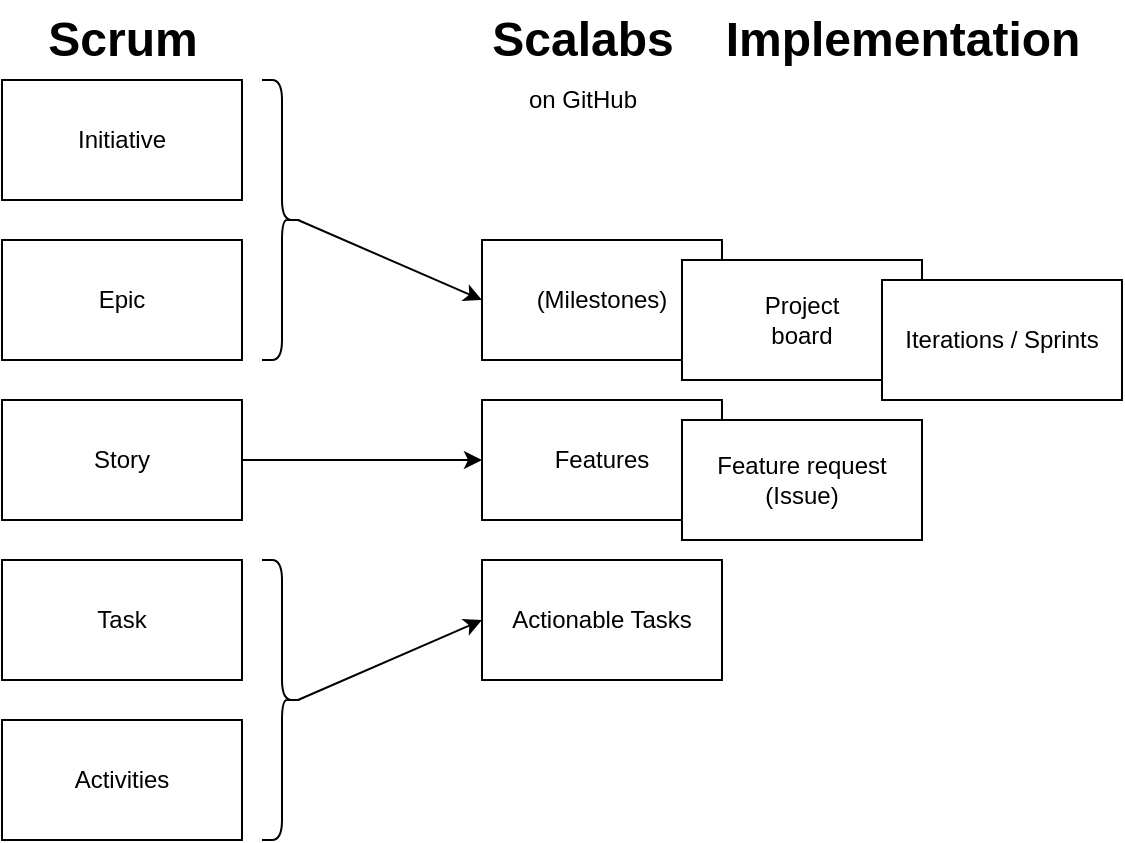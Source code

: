 <mxfile version="20.5.3" type="github">
  <diagram id="Ebuyc3x64oHdGSCdhyJx" name="Page-1">
    <mxGraphModel dx="851" dy="545" grid="1" gridSize="10" guides="1" tooltips="1" connect="1" arrows="1" fold="1" page="1" pageScale="1" pageWidth="827" pageHeight="1169" math="0" shadow="0">
      <root>
        <mxCell id="0" />
        <mxCell id="1" parent="0" />
        <mxCell id="yGy2kFKaapS8bqqDqIdr-1" value="Initiative" style="rounded=0;whiteSpace=wrap;html=1;" vertex="1" parent="1">
          <mxGeometry x="80" y="40" width="120" height="60" as="geometry" />
        </mxCell>
        <mxCell id="yGy2kFKaapS8bqqDqIdr-2" value="Epic" style="rounded=0;whiteSpace=wrap;html=1;" vertex="1" parent="1">
          <mxGeometry x="80" y="120" width="120" height="60" as="geometry" />
        </mxCell>
        <mxCell id="yGy2kFKaapS8bqqDqIdr-17" style="edgeStyle=orthogonalEdgeStyle;rounded=0;orthogonalLoop=1;jettySize=auto;html=1;entryX=0;entryY=0.5;entryDx=0;entryDy=0;" edge="1" parent="1" source="yGy2kFKaapS8bqqDqIdr-4" target="yGy2kFKaapS8bqqDqIdr-7">
          <mxGeometry relative="1" as="geometry" />
        </mxCell>
        <mxCell id="yGy2kFKaapS8bqqDqIdr-4" value="Story" style="rounded=0;whiteSpace=wrap;html=1;" vertex="1" parent="1">
          <mxGeometry x="80" y="200" width="120" height="60" as="geometry" />
        </mxCell>
        <mxCell id="yGy2kFKaapS8bqqDqIdr-5" value="Task" style="rounded=0;whiteSpace=wrap;html=1;" vertex="1" parent="1">
          <mxGeometry x="80" y="280" width="120" height="60" as="geometry" />
        </mxCell>
        <mxCell id="yGy2kFKaapS8bqqDqIdr-6" value="Activities" style="rounded=0;whiteSpace=wrap;html=1;" vertex="1" parent="1">
          <mxGeometry x="80" y="360" width="120" height="60" as="geometry" />
        </mxCell>
        <mxCell id="yGy2kFKaapS8bqqDqIdr-7" value="Features" style="rounded=0;whiteSpace=wrap;html=1;" vertex="1" parent="1">
          <mxGeometry x="320" y="200" width="120" height="60" as="geometry" />
        </mxCell>
        <mxCell id="yGy2kFKaapS8bqqDqIdr-8" value="Actionable Tasks" style="rounded=0;whiteSpace=wrap;html=1;" vertex="1" parent="1">
          <mxGeometry x="320" y="280" width="120" height="60" as="geometry" />
        </mxCell>
        <mxCell id="yGy2kFKaapS8bqqDqIdr-9" value="(Milestones)" style="rounded=0;whiteSpace=wrap;html=1;" vertex="1" parent="1">
          <mxGeometry x="320" y="120" width="120" height="60" as="geometry" />
        </mxCell>
        <mxCell id="yGy2kFKaapS8bqqDqIdr-12" value="Project&lt;br&gt;board" style="rounded=0;whiteSpace=wrap;html=1;" vertex="1" parent="1">
          <mxGeometry x="420" y="130" width="120" height="60" as="geometry" />
        </mxCell>
        <mxCell id="yGy2kFKaapS8bqqDqIdr-10" value="Iterations / Sprints" style="rounded=0;whiteSpace=wrap;html=1;" vertex="1" parent="1">
          <mxGeometry x="520" y="140" width="120" height="60" as="geometry" />
        </mxCell>
        <mxCell id="yGy2kFKaapS8bqqDqIdr-13" value="Feature request (Issue)" style="rounded=0;whiteSpace=wrap;html=1;" vertex="1" parent="1">
          <mxGeometry x="420" y="210" width="120" height="60" as="geometry" />
        </mxCell>
        <mxCell id="yGy2kFKaapS8bqqDqIdr-15" value="" style="shape=curlyBracket;whiteSpace=wrap;html=1;rounded=1;flipH=1;labelPosition=right;verticalLabelPosition=middle;align=left;verticalAlign=middle;size=0.5;" vertex="1" parent="1">
          <mxGeometry x="210" y="280" width="20" height="140" as="geometry" />
        </mxCell>
        <mxCell id="yGy2kFKaapS8bqqDqIdr-16" value="" style="endArrow=classic;html=1;rounded=0;entryX=0;entryY=0.5;entryDx=0;entryDy=0;exitX=0.1;exitY=0.5;exitDx=0;exitDy=0;exitPerimeter=0;" edge="1" parent="1" source="yGy2kFKaapS8bqqDqIdr-15" target="yGy2kFKaapS8bqqDqIdr-8">
          <mxGeometry width="50" height="50" relative="1" as="geometry">
            <mxPoint x="230" y="380" as="sourcePoint" />
            <mxPoint x="280" y="330" as="targetPoint" />
          </mxGeometry>
        </mxCell>
        <mxCell id="yGy2kFKaapS8bqqDqIdr-20" value="" style="shape=curlyBracket;whiteSpace=wrap;html=1;rounded=1;flipH=1;labelPosition=right;verticalLabelPosition=middle;align=left;verticalAlign=middle;" vertex="1" parent="1">
          <mxGeometry x="210" y="40" width="20" height="140" as="geometry" />
        </mxCell>
        <mxCell id="yGy2kFKaapS8bqqDqIdr-21" value="" style="endArrow=classic;html=1;rounded=0;entryX=0;entryY=0.5;entryDx=0;entryDy=0;exitX=0.1;exitY=0.5;exitDx=0;exitDy=0;exitPerimeter=0;" edge="1" parent="1" source="yGy2kFKaapS8bqqDqIdr-20" target="yGy2kFKaapS8bqqDqIdr-9">
          <mxGeometry width="50" height="50" relative="1" as="geometry">
            <mxPoint x="260" y="170" as="sourcePoint" />
            <mxPoint x="310" y="120" as="targetPoint" />
          </mxGeometry>
        </mxCell>
        <mxCell id="yGy2kFKaapS8bqqDqIdr-22" value="Scrum" style="text;strokeColor=none;fillColor=none;html=1;fontSize=24;fontStyle=1;verticalAlign=middle;align=center;" vertex="1" parent="1">
          <mxGeometry x="90" width="100" height="40" as="geometry" />
        </mxCell>
        <mxCell id="yGy2kFKaapS8bqqDqIdr-23" value="Scalabs" style="text;strokeColor=none;fillColor=none;html=1;fontSize=24;fontStyle=1;verticalAlign=middle;align=center;" vertex="1" parent="1">
          <mxGeometry x="320" width="100" height="40" as="geometry" />
        </mxCell>
        <mxCell id="yGy2kFKaapS8bqqDqIdr-24" value="Implementation" style="text;strokeColor=none;fillColor=none;html=1;fontSize=24;fontStyle=1;verticalAlign=middle;align=center;" vertex="1" parent="1">
          <mxGeometry x="480" width="100" height="40" as="geometry" />
        </mxCell>
        <mxCell id="yGy2kFKaapS8bqqDqIdr-25" value="on GitHub" style="text;html=1;align=center;verticalAlign=middle;resizable=0;points=[];autosize=1;strokeColor=none;fillColor=none;" vertex="1" parent="1">
          <mxGeometry x="330" y="35" width="80" height="30" as="geometry" />
        </mxCell>
      </root>
    </mxGraphModel>
  </diagram>
</mxfile>
